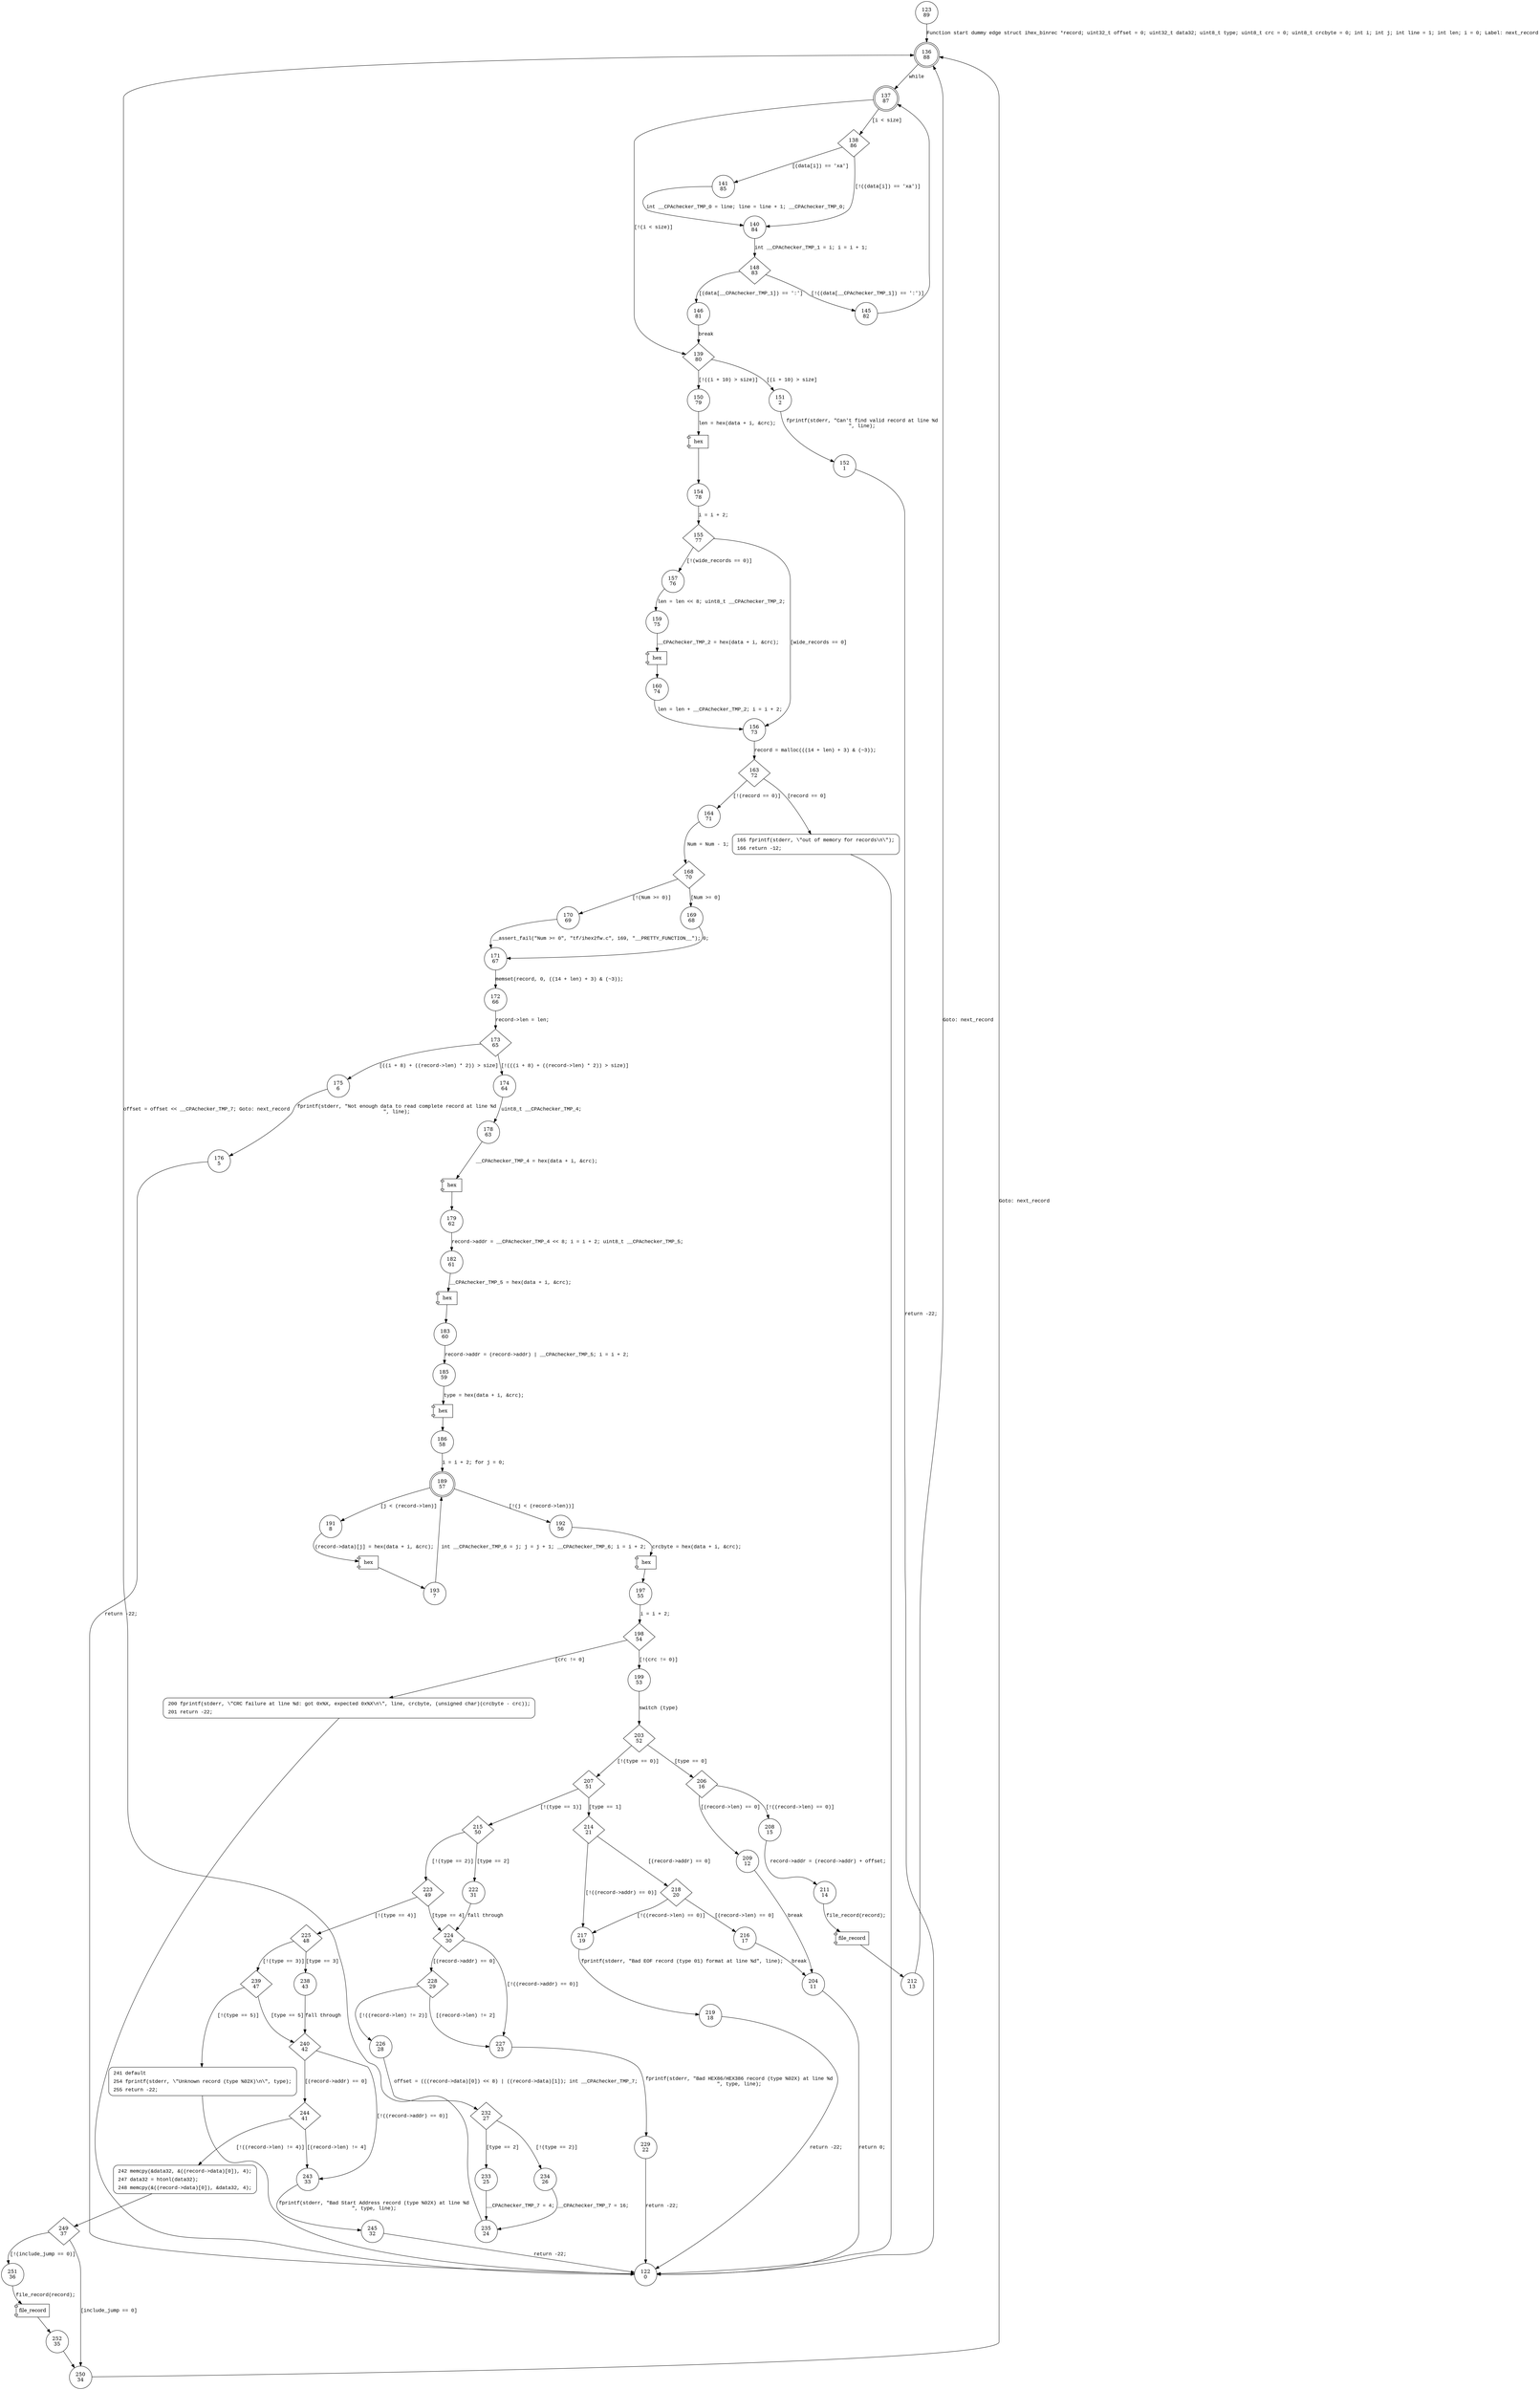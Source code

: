 digraph process_ihex {
136 [shape="doublecircle" label="136\n88"]
137 [shape="doublecircle" label="137\n87"]
138 [shape="diamond" label="138\n86"]
139 [shape="diamond" label="139\n80"]
151 [shape="circle" label="151\n2"]
150 [shape="circle" label="150\n79"]
154 [shape="circle" label="154\n78"]
155 [shape="diamond" label="155\n77"]
156 [shape="circle" label="156\n73"]
157 [shape="circle" label="157\n76"]
159 [shape="circle" label="159\n75"]
160 [shape="circle" label="160\n74"]
163 [shape="diamond" label="163\n72"]
165 [shape="circle" label="165\n4"]
164 [shape="circle" label="164\n71"]
168 [shape="diamond" label="168\n70"]
169 [shape="circle" label="169\n68"]
170 [shape="circle" label="170\n69"]
171 [shape="circle" label="171\n67"]
172 [shape="circle" label="172\n66"]
173 [shape="diamond" label="173\n65"]
175 [shape="circle" label="175\n6"]
174 [shape="circle" label="174\n64"]
178 [shape="circle" label="178\n63"]
179 [shape="circle" label="179\n62"]
182 [shape="circle" label="182\n61"]
183 [shape="circle" label="183\n60"]
185 [shape="circle" label="185\n59"]
186 [shape="circle" label="186\n58"]
189 [shape="doublecircle" label="189\n57"]
191 [shape="circle" label="191\n8"]
192 [shape="circle" label="192\n56"]
197 [shape="circle" label="197\n55"]
198 [shape="diamond" label="198\n54"]
200 [shape="circle" label="200\n10"]
199 [shape="circle" label="199\n53"]
203 [shape="diamond" label="203\n52"]
206 [shape="diamond" label="206\n16"]
207 [shape="diamond" label="207\n51"]
214 [shape="diamond" label="214\n21"]
215 [shape="diamond" label="215\n50"]
222 [shape="circle" label="222\n31"]
223 [shape="diamond" label="223\n49"]
224 [shape="diamond" label="224\n30"]
225 [shape="diamond" label="225\n48"]
238 [shape="circle" label="238\n43"]
239 [shape="diamond" label="239\n47"]
240 [shape="diamond" label="240\n42"]
241 [shape="circle" label="241\n46"]
244 [shape="diamond" label="244\n41"]
243 [shape="circle" label="243\n33"]
245 [shape="circle" label="245\n32"]
242 [shape="circle" label="242\n40"]
249 [shape="diamond" label="249\n37"]
250 [shape="circle" label="250\n34"]
251 [shape="circle" label="251\n36"]
252 [shape="circle" label="252\n35"]
228 [shape="diamond" label="228\n29"]
227 [shape="circle" label="227\n23"]
229 [shape="circle" label="229\n22"]
226 [shape="circle" label="226\n28"]
232 [shape="diamond" label="232\n27"]
233 [shape="circle" label="233\n25"]
234 [shape="circle" label="234\n26"]
235 [shape="circle" label="235\n24"]
218 [shape="diamond" label="218\n20"]
217 [shape="circle" label="217\n19"]
219 [shape="circle" label="219\n18"]
216 [shape="circle" label="216\n17"]
204 [shape="circle" label="204\n11"]
122 [shape="circle" label="122\n0"]
209 [shape="circle" label="209\n12"]
208 [shape="circle" label="208\n15"]
211 [shape="circle" label="211\n14"]
212 [shape="circle" label="212\n13"]
193 [shape="circle" label="193\n7"]
176 [shape="circle" label="176\n5"]
152 [shape="circle" label="152\n1"]
141 [shape="circle" label="141\n85"]
140 [shape="circle" label="140\n84"]
148 [shape="diamond" label="148\n83"]
146 [shape="circle" label="146\n81"]
145 [shape="circle" label="145\n82"]
123 [shape="circle" label="123\n89"]
241 [style="filled,bold" penwidth="1" fillcolor="white" fontname="Courier New" shape="Mrecord" label=<<table border="0" cellborder="0" cellpadding="3" bgcolor="white"><tr><td align="right">241</td><td align="left">default</td></tr><tr><td align="right">254</td><td align="left">fprintf(stderr, \"Unknown record (type %02X)\n\", type);</td></tr><tr><td align="right">255</td><td align="left">return -22;</td></tr></table>>]
241 -> 122[label=""]
242 [style="filled,bold" penwidth="1" fillcolor="white" fontname="Courier New" shape="Mrecord" label=<<table border="0" cellborder="0" cellpadding="3" bgcolor="white"><tr><td align="right">242</td><td align="left">memcpy(&amp;data32, &amp;((record-&gt;data)[0]), 4);</td></tr><tr><td align="right">247</td><td align="left">data32 = htonl(data32);</td></tr><tr><td align="right">248</td><td align="left">memcpy(&amp;((record-&gt;data)[0]), &amp;data32, 4);</td></tr></table>>]
242 -> 249[label=""]
200 [style="filled,bold" penwidth="1" fillcolor="white" fontname="Courier New" shape="Mrecord" label=<<table border="0" cellborder="0" cellpadding="3" bgcolor="white"><tr><td align="right">200</td><td align="left">fprintf(stderr, \"CRC failure at line %d: got 0x%X, expected 0x%X\n\", line, crcbyte, (unsigned char)(crcbyte - crc));</td></tr><tr><td align="right">201</td><td align="left">return -22;</td></tr></table>>]
200 -> 122[label=""]
165 [style="filled,bold" penwidth="1" fillcolor="white" fontname="Courier New" shape="Mrecord" label=<<table border="0" cellborder="0" cellpadding="3" bgcolor="white"><tr><td align="right">165</td><td align="left">fprintf(stderr, \"out of memory for records\n\");</td></tr><tr><td align="right">166</td><td align="left">return -12;</td></tr></table>>]
165 -> 122[label=""]
136 -> 137 [label="while" fontname="Courier New"]
137 -> 138 [label="[i < size]" fontname="Courier New"]
137 -> 139 [label="[!(i < size)]" fontname="Courier New"]
139 -> 151 [label="[(i + 10) > size]" fontname="Courier New"]
139 -> 150 [label="[!((i + 10) > size)]" fontname="Courier New"]
100008 [shape="component" label="hex"]
150 -> 100008 [label="len = hex(data + i, &crc);" fontname="Courier New"]
100008 -> 154 [label="" fontname="Courier New"]
155 -> 156 [label="[wide_records == 0]" fontname="Courier New"]
155 -> 157 [label="[!(wide_records == 0)]" fontname="Courier New"]
100009 [shape="component" label="hex"]
159 -> 100009 [label="__CPAchecker_TMP_2 = hex(data + i, &crc);" fontname="Courier New"]
100009 -> 160 [label="" fontname="Courier New"]
156 -> 163 [label="record = malloc(((14 + len) + 3) & (~3));" fontname="Courier New"]
163 -> 165 [label="[record == 0]" fontname="Courier New"]
163 -> 164 [label="[!(record == 0)]" fontname="Courier New"]
168 -> 169 [label="[Num >= 0]" fontname="Courier New"]
168 -> 170 [label="[!(Num >= 0)]" fontname="Courier New"]
171 -> 172 [label="memset(record, 0, ((14 + len) + 3) & (~3));" fontname="Courier New"]
173 -> 175 [label="[((i + 8) + ((record->len) * 2)) > size]" fontname="Courier New"]
173 -> 174 [label="[!(((i + 8) + ((record->len) * 2)) > size)]" fontname="Courier New"]
100010 [shape="component" label="hex"]
178 -> 100010 [label="__CPAchecker_TMP_4 = hex(data + i, &crc);" fontname="Courier New"]
100010 -> 179 [label="" fontname="Courier New"]
100011 [shape="component" label="hex"]
182 -> 100011 [label="__CPAchecker_TMP_5 = hex(data + i, &crc);" fontname="Courier New"]
100011 -> 183 [label="" fontname="Courier New"]
100012 [shape="component" label="hex"]
185 -> 100012 [label="type = hex(data + i, &crc);" fontname="Courier New"]
100012 -> 186 [label="" fontname="Courier New"]
189 -> 191 [label="[j < (record->len)]" fontname="Courier New"]
189 -> 192 [label="[!(j < (record->len))]" fontname="Courier New"]
100013 [shape="component" label="hex"]
192 -> 100013 [label="crcbyte = hex(data + i, &crc);" fontname="Courier New"]
100013 -> 197 [label="" fontname="Courier New"]
198 -> 200 [label="[crc != 0]" fontname="Courier New"]
198 -> 199 [label="[!(crc != 0)]" fontname="Courier New"]
203 -> 206 [label="[type == 0]" fontname="Courier New"]
203 -> 207 [label="[!(type == 0)]" fontname="Courier New"]
207 -> 214 [label="[type == 1]" fontname="Courier New"]
207 -> 215 [label="[!(type == 1)]" fontname="Courier New"]
215 -> 222 [label="[type == 2]" fontname="Courier New"]
215 -> 223 [label="[!(type == 2)]" fontname="Courier New"]
223 -> 224 [label="[type == 4]" fontname="Courier New"]
223 -> 225 [label="[!(type == 4)]" fontname="Courier New"]
225 -> 238 [label="[type == 3]" fontname="Courier New"]
225 -> 239 [label="[!(type == 3)]" fontname="Courier New"]
239 -> 240 [label="[type == 5]" fontname="Courier New"]
239 -> 241 [label="[!(type == 5)]" fontname="Courier New"]
240 -> 244 [label="[(record->addr) == 0]" fontname="Courier New"]
240 -> 243 [label="[!((record->addr) == 0)]" fontname="Courier New"]
243 -> 245 [label="fprintf(stderr, \"Bad Start Address record (type %02X) at line %d\n\", type, line);" fontname="Courier New"]
244 -> 243 [label="[(record->len) != 4]" fontname="Courier New"]
244 -> 242 [label="[!((record->len) != 4)]" fontname="Courier New"]
249 -> 250 [label="[include_jump == 0]" fontname="Courier New"]
249 -> 251 [label="[!(include_jump == 0)]" fontname="Courier New"]
100014 [shape="component" label="file_record"]
251 -> 100014 [label="file_record(record);" fontname="Courier New"]
100014 -> 252 [label="" fontname="Courier New"]
250 -> 136 [label="Goto: next_record" fontname="Courier New"]
224 -> 228 [label="[(record->addr) == 0]" fontname="Courier New"]
224 -> 227 [label="[!((record->addr) == 0)]" fontname="Courier New"]
227 -> 229 [label="fprintf(stderr, \"Bad HEX86/HEX386 record (type %02X) at line %d\n\", type, line);" fontname="Courier New"]
228 -> 227 [label="[(record->len) != 2]" fontname="Courier New"]
228 -> 226 [label="[!((record->len) != 2)]" fontname="Courier New"]
232 -> 233 [label="[type == 2]" fontname="Courier New"]
232 -> 234 [label="[!(type == 2)]" fontname="Courier New"]
235 -> 136 [label="offset = offset << __CPAchecker_TMP_7; Goto: next_record" fontname="Courier New"]
222 -> 224 [label="fall through" fontname="Courier New"]
214 -> 218 [label="[(record->addr) == 0]" fontname="Courier New"]
214 -> 217 [label="[!((record->addr) == 0)]" fontname="Courier New"]
217 -> 219 [label="fprintf(stderr, \"Bad EOF record (type 01) format at line %d\", line);" fontname="Courier New"]
218 -> 216 [label="[(record->len) == 0]" fontname="Courier New"]
218 -> 217 [label="[!((record->len) == 0)]" fontname="Courier New"]
204 -> 122 [label="return 0;" fontname="Courier New"]
206 -> 209 [label="[(record->len) == 0]" fontname="Courier New"]
206 -> 208 [label="[!((record->len) == 0)]" fontname="Courier New"]
100015 [shape="component" label="file_record"]
211 -> 100015 [label="file_record(record);" fontname="Courier New"]
100015 -> 212 [label="" fontname="Courier New"]
209 -> 204 [label="break" fontname="Courier New"]
100016 [shape="component" label="hex"]
191 -> 100016 [label="(record->data)[j] = hex(data + i, &crc);" fontname="Courier New"]
100016 -> 193 [label="" fontname="Courier New"]
175 -> 176 [label="fprintf(stderr, \"Not enough data to read complete record at line %d\n\", line);" fontname="Courier New"]
169 -> 171 [label="0;" fontname="Courier New"]
151 -> 152 [label="fprintf(stderr, \"Can't find valid record at line %d\n\", line);" fontname="Courier New"]
138 -> 141 [label="[(data[i]) == '\xa']" fontname="Courier New"]
138 -> 140 [label="[!((data[i]) == '\xa')]" fontname="Courier New"]
140 -> 148 [label="int __CPAchecker_TMP_1 = i; i = i + 1;" fontname="Courier New"]
148 -> 146 [label="[(data[__CPAchecker_TMP_1]) == ':']" fontname="Courier New"]
148 -> 145 [label="[!((data[__CPAchecker_TMP_1]) == ':')]" fontname="Courier New"]
146 -> 139 [label="break" fontname="Courier New"]
123 -> 136 [label="Function start dummy edge struct ihex_binrec *record; uint32_t offset = 0; uint32_t data32; uint8_t type; uint8_t crc = 0; uint8_t crcbyte = 0; int i; int j; int line = 1; int len; i = 0; Label: next_record" fontname="Courier New"]
154 -> 155 [label="i = i + 2;" fontname="Courier New"]
157 -> 159 [label="len = len << 8; uint8_t __CPAchecker_TMP_2;" fontname="Courier New"]
160 -> 156 [label="len = len + __CPAchecker_TMP_2; i = i + 2; " fontname="Courier New"]
164 -> 168 [label="Num = Num - 1;" fontname="Courier New"]
170 -> 171 [label="__assert_fail(\"Num >= 0\", \"tf/ihex2fw.c\", 169, \"__PRETTY_FUNCTION__\");" fontname="Courier New"]
172 -> 173 [label="record->len = len;" fontname="Courier New"]
174 -> 178 [label="uint8_t __CPAchecker_TMP_4;" fontname="Courier New"]
179 -> 182 [label="record->addr = __CPAchecker_TMP_4 << 8; i = i + 2; uint8_t __CPAchecker_TMP_5;" fontname="Courier New"]
183 -> 185 [label="record->addr = (record->addr) | __CPAchecker_TMP_5; i = i + 2;" fontname="Courier New"]
186 -> 189 [label="i = i + 2; for j = 0;" fontname="Courier New"]
197 -> 198 [label="i = i + 2;" fontname="Courier New"]
199 -> 203 [label="switch (type)" fontname="Courier New"]
245 -> 122 [label="return -22;" fontname="Courier New"]
252 -> 250 [label="" fontname="Courier New"]
238 -> 240 [label="fall through" fontname="Courier New"]
229 -> 122 [label="return -22;" fontname="Courier New"]
226 -> 232 [label="offset = (((record->data)[0]) << 8) | ((record->data)[1]); int __CPAchecker_TMP_7;" fontname="Courier New"]
234 -> 235 [label="__CPAchecker_TMP_7 = 16;" fontname="Courier New"]
233 -> 235 [label="__CPAchecker_TMP_7 = 4;" fontname="Courier New"]
219 -> 122 [label="return -22;" fontname="Courier New"]
216 -> 204 [label="break" fontname="Courier New"]
208 -> 211 [label="record->addr = (record->addr) + offset;" fontname="Courier New"]
212 -> 136 [label="Goto: next_record" fontname="Courier New"]
193 -> 189 [label=" int __CPAchecker_TMP_6 = j; j = j + 1; __CPAchecker_TMP_6; i = i + 2;" fontname="Courier New"]
176 -> 122 [label="return -22;" fontname="Courier New"]
152 -> 122 [label="return -22;" fontname="Courier New"]
145 -> 137 [label="" fontname="Courier New"]
141 -> 140 [label="int __CPAchecker_TMP_0 = line; line = line + 1; __CPAchecker_TMP_0; " fontname="Courier New"]
}